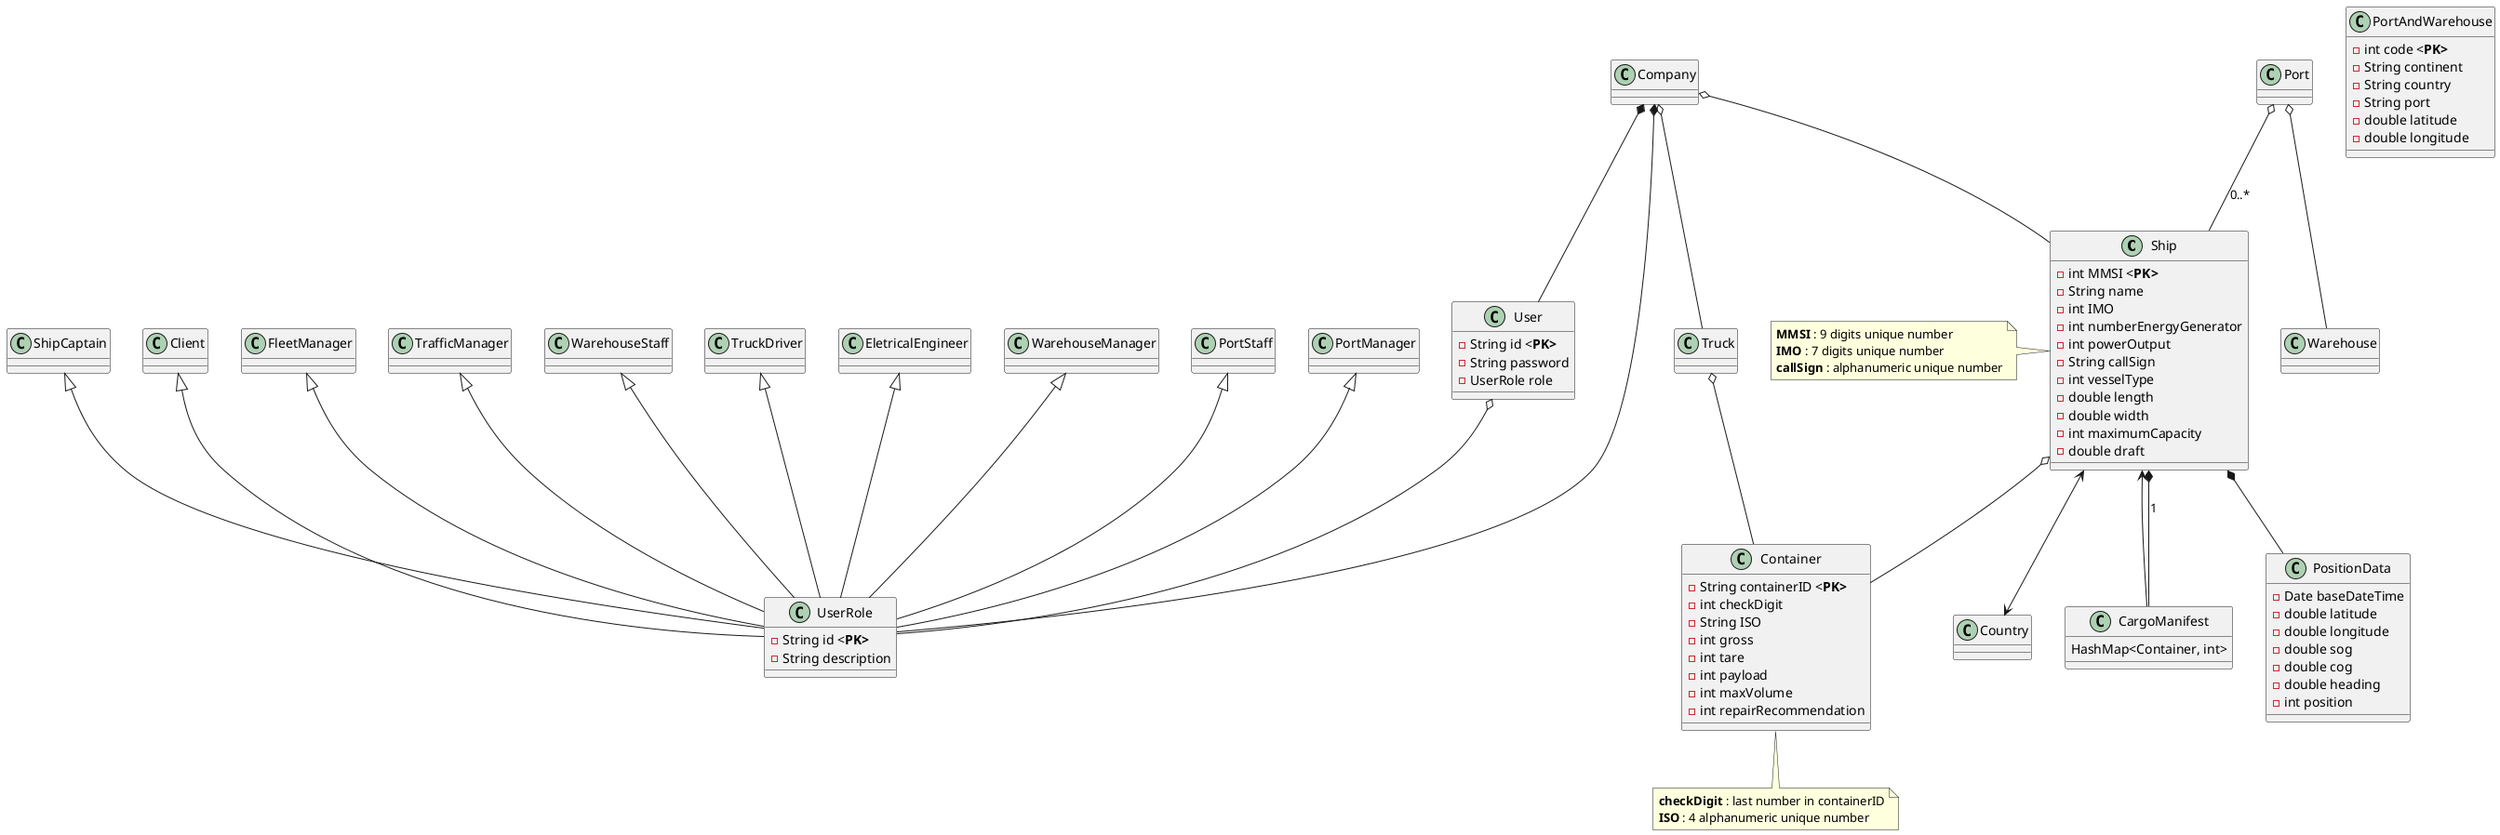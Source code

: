 @startuml

class Ship {

    -int MMSI <<b>PK>
    -String name
    -int IMO
    -int numberEnergyGenerator
    -int powerOutput
    -String callSign
    -int vesselType
    -double length
    -double width
    -int maximumCapacity
    -double draft
}

note left: <b>MMSI</b> : 9 digits unique number\n<b>IMO</b> : 7 digits unique number\n<b>callSign</b> : alphanumeric unique number


class Container {

    -String containerID <<b>PK>
    -int checkDigit
    -String ISO
    -int gross
    -int tare
    -int payload
    -int maxVolume
    -int repairRecommendation

}

note bottom: <b>checkDigit</b> : last number in containerID\n<b>ISO</b> : 4 alphanumeric unique number


class PortAndWarehouse {
    -int code <<b>PK>
    -String continent
    -String country
    -String port
    -double latitude
    -double longitude

}


class Truck{
}

class User{
    -String id <<b>PK>
    -String password
    -UserRole role
}

class UserRole{
    -String id <<b>PK>
    -String description
}

class Client{
}

class FleetManager{
}

class TrafficManager{
}

class WarehouseStaff{
}

class WarehouseManager{
}

class PortStaff{
}

class PortManager{
}

class ShipCaptain{
}

class EletricalEngineer{
}

class TruckDriver{
}

class PositionData{
    -Date baseDateTime
    -double latitude
    -double longitude
    -double sog
    -double cog
    -double heading
    -int position

}


class CargoManifest{
    HashMap<Container, int>
}

class Country {

}

class Company {

}

'Inheritance connections

Client <|-- UserRole
FleetManager <|-- UserRole
TrafficManager <|-- UserRole
WarehouseStaff <|-- UserRole
WarehouseManager <|-- UserRole
PortStaff <|-- UserRole
PortManager <|-- UserRole
ShipCaptain <|-- UserRole
EletricalEngineer <|-- UserRole
TruckDriver <|-- UserRole


'Aggregation connections

User o-- UserRole
Ship o-- Container
Truck o-- Container
Company o-- Ship
Company o-- Truck
Port o-- Ship : 0..*
Port o-- Warehouse


'Composition connections

Company *-- User
Company *-- UserRole
Ship *-- CargoManifest : 1
Ship *-- PositionData


'Association connections

CargoManifest --> Ship
Ship <--> Country

@enduml